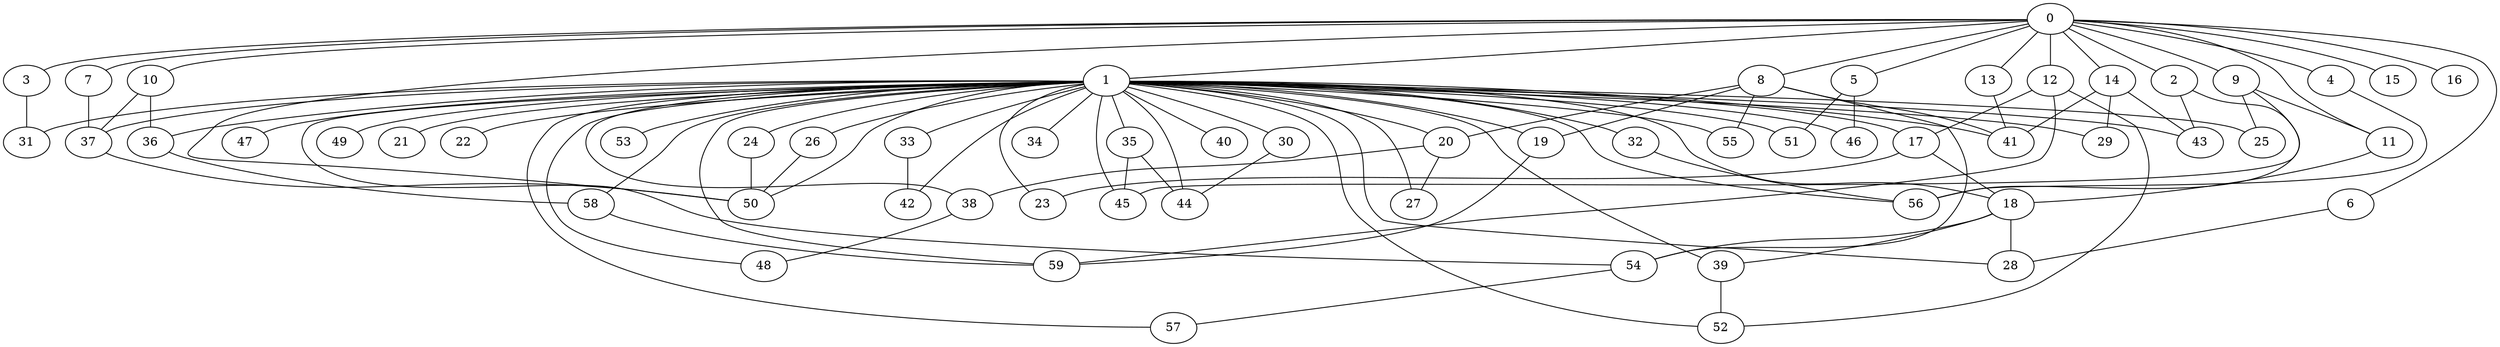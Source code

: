 
graph graphname {
    0 -- 1
0 -- 2
0 -- 3
0 -- 4
0 -- 5
0 -- 6
0 -- 7
0 -- 8
0 -- 9
0 -- 10
0 -- 11
0 -- 12
0 -- 13
0 -- 14
0 -- 15
0 -- 16
0 -- 50
1 -- 17
1 -- 18
1 -- 19
1 -- 20
1 -- 21
1 -- 22
1 -- 23
1 -- 24
1 -- 25
1 -- 26
1 -- 27
1 -- 28
1 -- 29
1 -- 30
1 -- 31
1 -- 32
1 -- 33
1 -- 34
1 -- 35
1 -- 36
1 -- 37
1 -- 38
1 -- 39
1 -- 40
1 -- 41
1 -- 42
1 -- 43
1 -- 44
1 -- 45
1 -- 46
1 -- 47
1 -- 48
1 -- 49
1 -- 50
1 -- 51
1 -- 52
1 -- 53
1 -- 54
1 -- 55
1 -- 56
1 -- 57
1 -- 58
1 -- 59
2 -- 43
2 -- 56
3 -- 31
4 -- 56
5 -- 46
5 -- 51
6 -- 28
7 -- 37
8 -- 54
8 -- 19
8 -- 20
8 -- 41
8 -- 55
9 -- 45
9 -- 25
9 -- 11
10 -- 37
10 -- 36
11 -- 18
12 -- 59
12 -- 17
12 -- 52
13 -- 41
14 -- 43
14 -- 29
14 -- 41
17 -- 23
17 -- 18
18 -- 28
18 -- 39
18 -- 54
19 -- 59
20 -- 38
20 -- 27
24 -- 50
26 -- 50
30 -- 44
32 -- 56
33 -- 42
35 -- 45
35 -- 44
36 -- 58
37 -- 50
38 -- 48
39 -- 52
54 -- 57
58 -- 59

}
